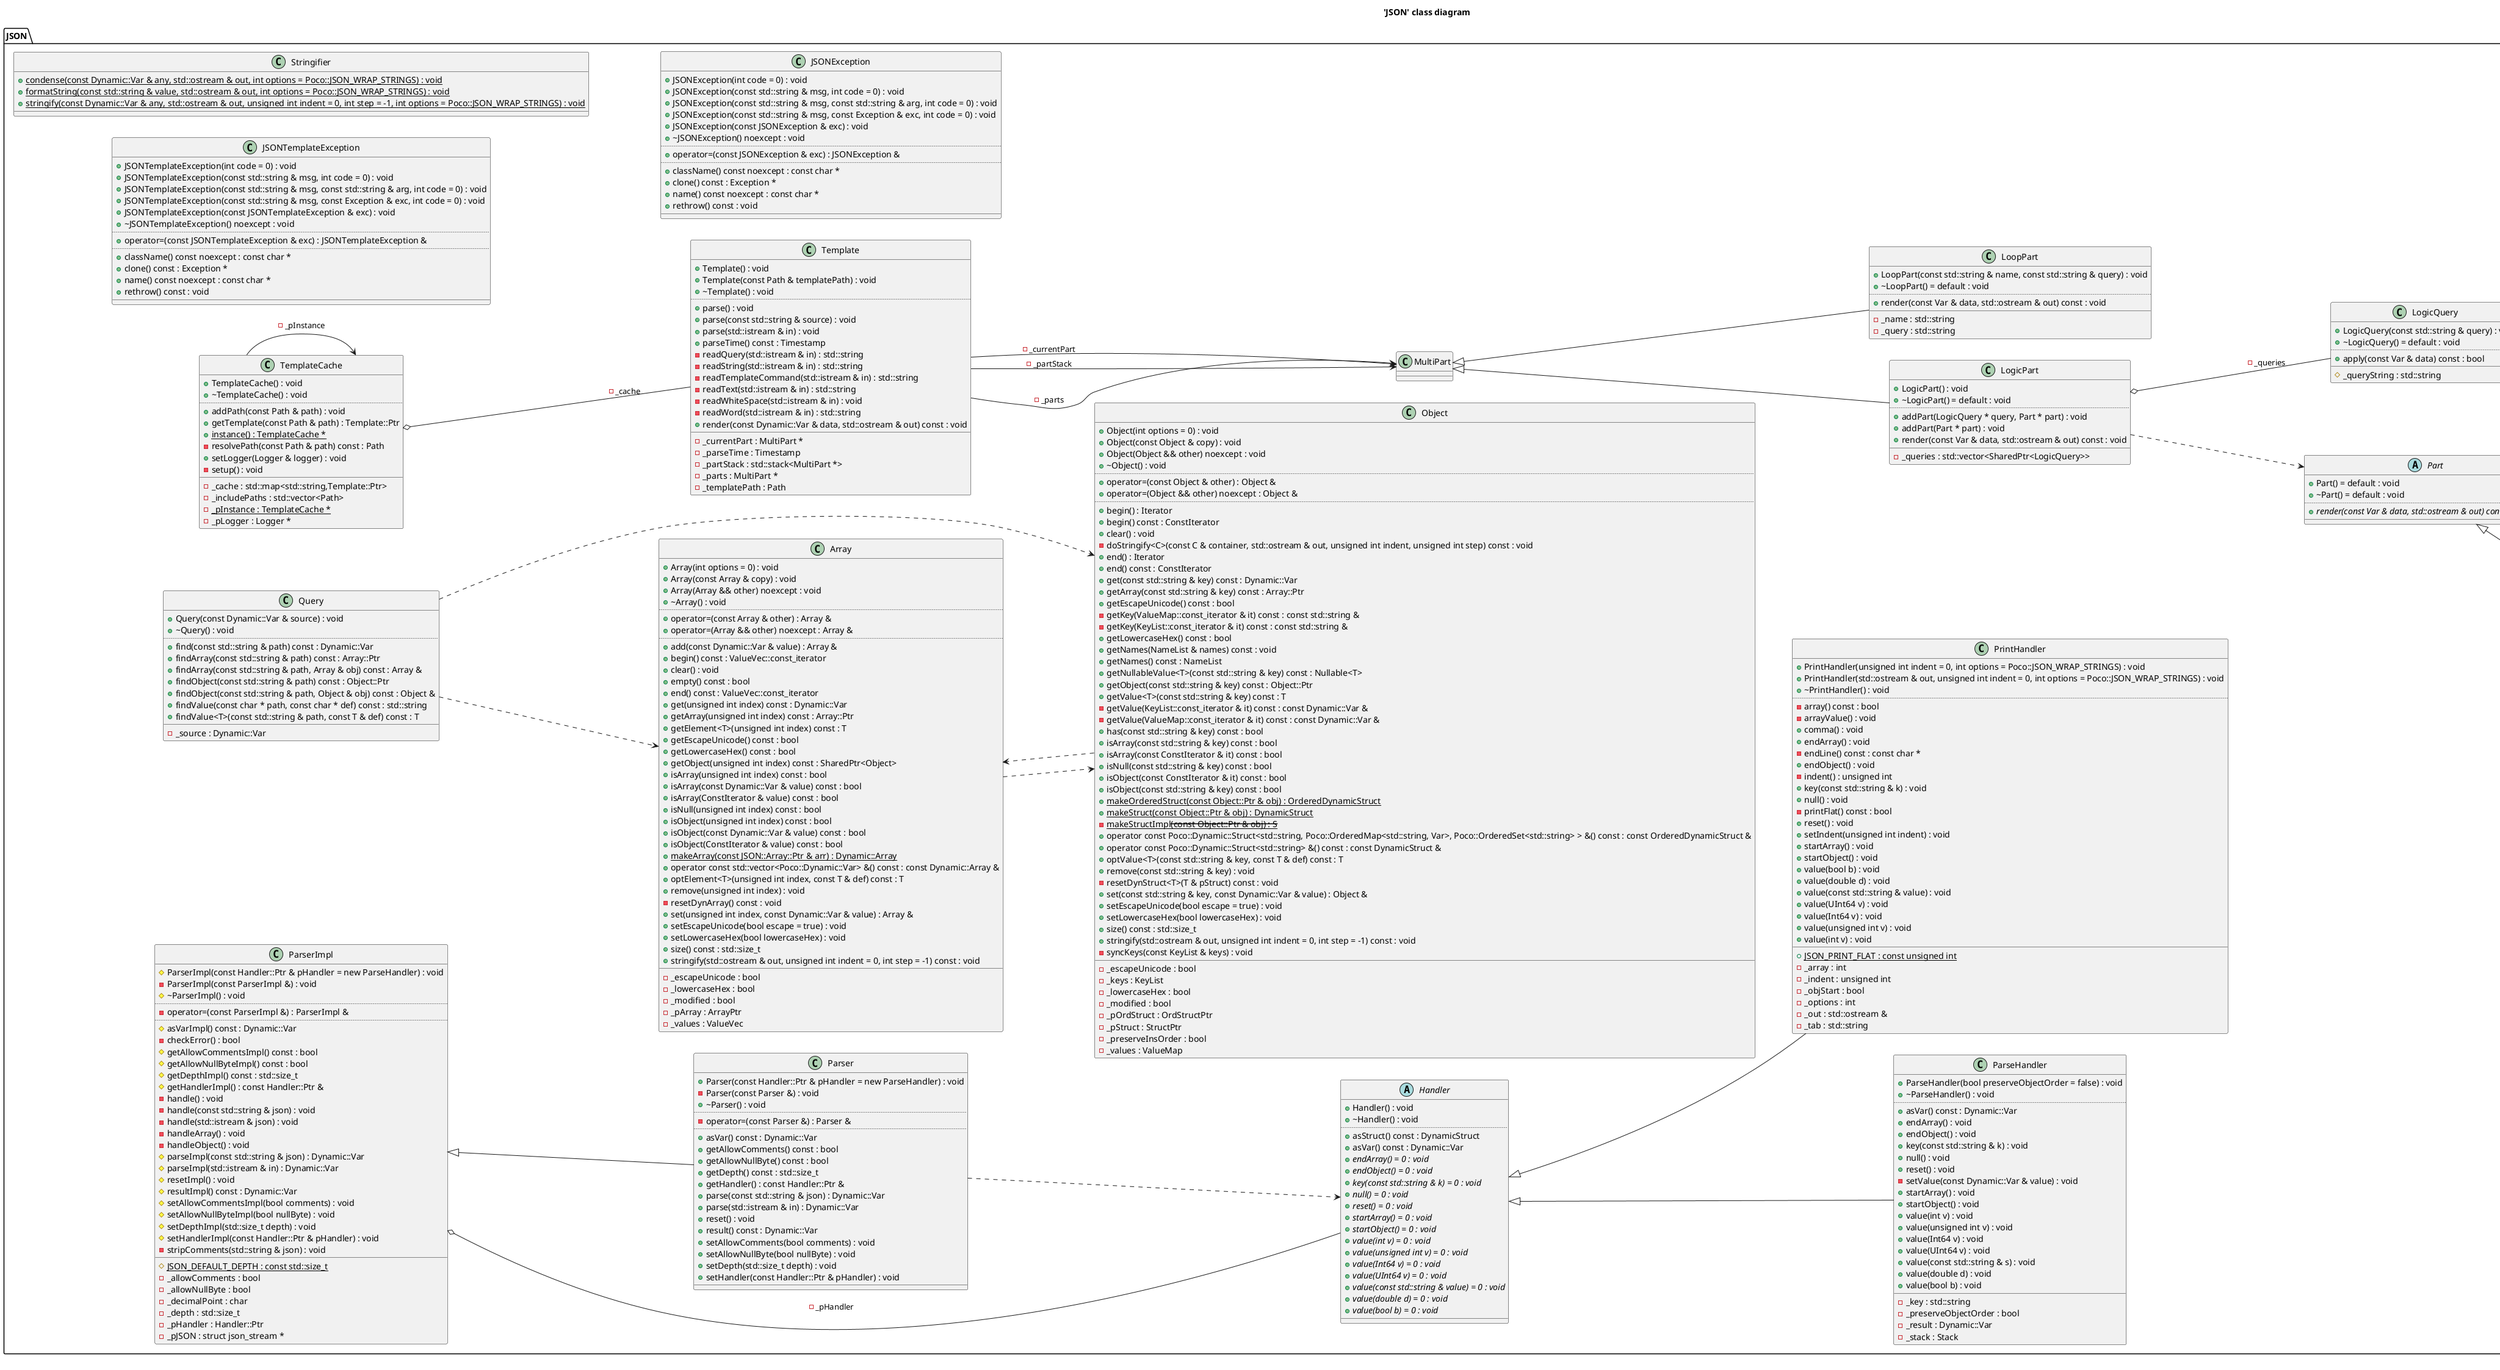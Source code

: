 @startuml
title 'JSON' class diagram
left to right direction
package [JSON] as C_0005753882838996269832 {
class "JSONTemplateException" as C_0008713906769252272357
class C_0008713906769252272357 [[https://github.com/pocoproject/poco/blob/8d1aab0d2795ae394accebe313619b9605ef43be/JSON/include/Poco/JSON/Template.h#L37{JSONTemplateException}]] {
+JSONTemplateException(int code = 0) : void [[[https://github.com/pocoproject/poco/blob/8d1aab0d2795ae394accebe313619b9605ef43be/JSON/include/Poco/JSON/Template.h#L37{JSONTemplateException}]]]
+JSONTemplateException(const std::string & msg, int code = 0) : void [[[https://github.com/pocoproject/poco/blob/8d1aab0d2795ae394accebe313619b9605ef43be/JSON/include/Poco/JSON/Template.h#L37{JSONTemplateException}]]]
+JSONTemplateException(const std::string & msg, const std::string & arg, int code = 0) : void [[[https://github.com/pocoproject/poco/blob/8d1aab0d2795ae394accebe313619b9605ef43be/JSON/include/Poco/JSON/Template.h#L37{JSONTemplateException}]]]
+JSONTemplateException(const std::string & msg, const Exception & exc, int code = 0) : void [[[https://github.com/pocoproject/poco/blob/8d1aab0d2795ae394accebe313619b9605ef43be/JSON/include/Poco/JSON/Template.h#L37{JSONTemplateException}]]]
+JSONTemplateException(const JSONTemplateException & exc) : void [[[https://github.com/pocoproject/poco/blob/8d1aab0d2795ae394accebe313619b9605ef43be/JSON/include/Poco/JSON/Template.h#L37{JSONTemplateException}]]]
+~JSONTemplateException() noexcept : void [[[https://github.com/pocoproject/poco/blob/8d1aab0d2795ae394accebe313619b9605ef43be/Foundation/include/Poco/Exception.h#L155{~JSONTemplateException}]]]
..
+operator=(const JSONTemplateException & exc) : JSONTemplateException & [[[https://github.com/pocoproject/poco/blob/8d1aab0d2795ae394accebe313619b9605ef43be/Foundation/include/Poco/Exception.h#L156{operator=}]]]
..
+className() const noexcept : const char * [[[https://github.com/pocoproject/poco/blob/8d1aab0d2795ae394accebe313619b9605ef43be/Foundation/include/Poco/Exception.h#L158{className}]]]
+clone() const : Exception * [[[https://github.com/pocoproject/poco/blob/8d1aab0d2795ae394accebe313619b9605ef43be/Foundation/include/Poco/Exception.h#L159{clone}]]]
+name() const noexcept : const char * [[[https://github.com/pocoproject/poco/blob/8d1aab0d2795ae394accebe313619b9605ef43be/Foundation/include/Poco/Exception.h#L157{name}]]]
+rethrow() const : void [[[https://github.com/pocoproject/poco/blob/8d1aab0d2795ae394accebe313619b9605ef43be/Foundation/include/Poco/Exception.h#L160{rethrow}]]]
__
}
class "Template" as C_0009798509640525557374
class C_0009798509640525557374 [[https://github.com/pocoproject/poco/blob/8d1aab0d2795ae394accebe313619b9605ef43be/JSON/include/Poco/JSON/Template.h#L40{Template}]] {
+Template() : void [[[https://github.com/pocoproject/poco/blob/8d1aab0d2795ae394accebe313619b9605ef43be/JSON/include/Poco/JSON/Template.h#L92{Template}]]]
+Template(const Path & templatePath) : void [[[https://github.com/pocoproject/poco/blob/8d1aab0d2795ae394accebe313619b9605ef43be/JSON/include/Poco/JSON/Template.h#L95{Template}]]]
+~Template() : void [[[https://github.com/pocoproject/poco/blob/8d1aab0d2795ae394accebe313619b9605ef43be/JSON/include/Poco/JSON/Template.h#L98{~Template}]]]
..
+parse() : void [[[https://github.com/pocoproject/poco/blob/8d1aab0d2795ae394accebe313619b9605ef43be/JSON/include/Poco/JSON/Template.h#L101{parse}]]]
+parse(const std::string & source) : void [[[https://github.com/pocoproject/poco/blob/8d1aab0d2795ae394accebe313619b9605ef43be/JSON/include/Poco/JSON/Template.h#L104{parse}]]]
+parse(std::istream & in) : void [[[https://github.com/pocoproject/poco/blob/8d1aab0d2795ae394accebe313619b9605ef43be/JSON/include/Poco/JSON/Template.h#L107{parse}]]]
+parseTime() const : Timestamp [[[https://github.com/pocoproject/poco/blob/8d1aab0d2795ae394accebe313619b9605ef43be/JSON/include/Poco/JSON/Template.h#L110{parseTime}]]]
-readQuery(std::istream & in) : std::string [[[https://github.com/pocoproject/poco/blob/8d1aab0d2795ae394accebe313619b9605ef43be/JSON/include/Poco/JSON/Template.h#L119{readQuery}]]]
-readString(std::istream & in) : std::string [[[https://github.com/pocoproject/poco/blob/8d1aab0d2795ae394accebe313619b9605ef43be/JSON/include/Poco/JSON/Template.h#L121{readString}]]]
-readTemplateCommand(std::istream & in) : std::string [[[https://github.com/pocoproject/poco/blob/8d1aab0d2795ae394accebe313619b9605ef43be/JSON/include/Poco/JSON/Template.h#L120{readTemplateCommand}]]]
-readText(std::istream & in) : std::string [[[https://github.com/pocoproject/poco/blob/8d1aab0d2795ae394accebe313619b9605ef43be/JSON/include/Poco/JSON/Template.h#L117{readText}]]]
-readWhiteSpace(std::istream & in) : void [[[https://github.com/pocoproject/poco/blob/8d1aab0d2795ae394accebe313619b9605ef43be/JSON/include/Poco/JSON/Template.h#L122{readWhiteSpace}]]]
-readWord(std::istream & in) : std::string [[[https://github.com/pocoproject/poco/blob/8d1aab0d2795ae394accebe313619b9605ef43be/JSON/include/Poco/JSON/Template.h#L118{readWord}]]]
+render(const Dynamic::Var & data, std::ostream & out) const : void [[[https://github.com/pocoproject/poco/blob/8d1aab0d2795ae394accebe313619b9605ef43be/JSON/include/Poco/JSON/Template.h#L113{render}]]]
__
-_currentPart : MultiPart * [[[https://github.com/pocoproject/poco/blob/8d1aab0d2795ae394accebe313619b9605ef43be/JSON/include/Poco/JSON/Template.h#L126{_currentPart}]]]
-_parseTime : Timestamp [[[https://github.com/pocoproject/poco/blob/8d1aab0d2795ae394accebe313619b9605ef43be/JSON/include/Poco/JSON/Template.h#L128{_parseTime}]]]
-_partStack : std::stack<MultiPart *> [[[https://github.com/pocoproject/poco/blob/8d1aab0d2795ae394accebe313619b9605ef43be/JSON/include/Poco/JSON/Template.h#L125{_partStack}]]]
-_parts : MultiPart * [[[https://github.com/pocoproject/poco/blob/8d1aab0d2795ae394accebe313619b9605ef43be/JSON/include/Poco/JSON/Template.h#L124{_parts}]]]
-_templatePath : Path [[[https://github.com/pocoproject/poco/blob/8d1aab0d2795ae394accebe313619b9605ef43be/JSON/include/Poco/JSON/Template.h#L127{_templatePath}]]]
}
class "TemplateCache" as C_0014595940615977043998
class C_0014595940615977043998 [[https://github.com/pocoproject/poco/blob/8d1aab0d2795ae394accebe313619b9605ef43be/JSON/include/Poco/JSON/TemplateCache.h#L33{TemplateCache}]] {
+TemplateCache() : void [[[https://github.com/pocoproject/poco/blob/8d1aab0d2795ae394accebe313619b9605ef43be/JSON/include/Poco/JSON/TemplateCache.h#L41{TemplateCache}]]]
+~TemplateCache() : void [[[https://github.com/pocoproject/poco/blob/8d1aab0d2795ae394accebe313619b9605ef43be/JSON/include/Poco/JSON/TemplateCache.h#L47{~TemplateCache}]]]
..
+addPath(const Path & path) : void [[[https://github.com/pocoproject/poco/blob/8d1aab0d2795ae394accebe313619b9605ef43be/JSON/include/Poco/JSON/TemplateCache.h#L50{addPath}]]]
+getTemplate(const Path & path) : Template::Ptr [[[https://github.com/pocoproject/poco/blob/8d1aab0d2795ae394accebe313619b9605ef43be/JSON/include/Poco/JSON/TemplateCache.h#L54{getTemplate}]]]
{static} +instance() : TemplateCache * [[[https://github.com/pocoproject/poco/blob/8d1aab0d2795ae394accebe313619b9605ef43be/JSON/include/Poco/JSON/TemplateCache.h#L63{instance}]]]
-resolvePath(const Path & path) const : Path [[[https://github.com/pocoproject/poco/blob/8d1aab0d2795ae394accebe313619b9605ef43be/JSON/include/Poco/JSON/TemplateCache.h#L71{resolvePath}]]]
+setLogger(Logger & logger) : void [[[https://github.com/pocoproject/poco/blob/8d1aab0d2795ae394accebe313619b9605ef43be/JSON/include/Poco/JSON/TemplateCache.h#L66{setLogger}]]]
-setup() : void [[[https://github.com/pocoproject/poco/blob/8d1aab0d2795ae394accebe313619b9605ef43be/JSON/include/Poco/JSON/TemplateCache.h#L70{setup}]]]
__
-_cache : std::map<std::string,Template::Ptr> [[[https://github.com/pocoproject/poco/blob/8d1aab0d2795ae394accebe313619b9605ef43be/JSON/include/Poco/JSON/TemplateCache.h#L75{_cache}]]]
-_includePaths : std::vector<Path> [[[https://github.com/pocoproject/poco/blob/8d1aab0d2795ae394accebe313619b9605ef43be/JSON/include/Poco/JSON/TemplateCache.h#L74{_includePaths}]]]
{static} -_pInstance : TemplateCache * [[[https://github.com/pocoproject/poco/blob/8d1aab0d2795ae394accebe313619b9605ef43be/JSON/include/Poco/JSON/TemplateCache.h#L73{_pInstance}]]]
-_pLogger : Logger * [[[https://github.com/pocoproject/poco/blob/8d1aab0d2795ae394accebe313619b9605ef43be/JSON/include/Poco/JSON/TemplateCache.h#L76{_pLogger}]]]
}
class "MultiPart" as C_0003280629382048110868
class C_0003280629382048110868 [[https://github.com/pocoproject/poco/blob/8d1aab0d2795ae394accebe313619b9605ef43be/JSON/include/Poco/JSON/Template.h#L34{MultiPart}]] {
__
}
abstract "Handler" as C_0017366252517865787775
abstract C_0017366252517865787775 [[https://github.com/pocoproject/poco/blob/8d1aab0d2795ae394accebe313619b9605ef43be/JSON/include/Poco/JSON/Handler.h#L31{Handler}]] {
+Handler() : void [[[https://github.com/pocoproject/poco/blob/8d1aab0d2795ae394accebe313619b9605ef43be/JSON/include/Poco/JSON/Handler.h#L41{Handler}]]]
+~Handler() : void [[[https://github.com/pocoproject/poco/blob/8d1aab0d2795ae394accebe313619b9605ef43be/JSON/include/Poco/JSON/Handler.h#L44{~Handler}]]]
..
+asStruct() const : DynamicStruct [[[https://github.com/pocoproject/poco/blob/8d1aab0d2795ae394accebe313619b9605ef43be/JSON/include/Poco/JSON/Handler.h#L97{asStruct}]]]
+asVar() const : Dynamic::Var [[[https://github.com/pocoproject/poco/blob/8d1aab0d2795ae394accebe313619b9605ef43be/JSON/include/Poco/JSON/Handler.h#L93{asVar}]]]
{abstract} +endArray() = 0 : void [[[https://github.com/pocoproject/poco/blob/8d1aab0d2795ae394accebe313619b9605ef43be/JSON/include/Poco/JSON/Handler.h#L59{endArray}]]]
{abstract} +endObject() = 0 : void [[[https://github.com/pocoproject/poco/blob/8d1aab0d2795ae394accebe313619b9605ef43be/JSON/include/Poco/JSON/Handler.h#L53{endObject}]]]
{abstract} +key(const std::string & k) = 0 : void [[[https://github.com/pocoproject/poco/blob/8d1aab0d2795ae394accebe313619b9605ef43be/JSON/include/Poco/JSON/Handler.h#L62{key}]]]
{abstract} +null() = 0 : void [[[https://github.com/pocoproject/poco/blob/8d1aab0d2795ae394accebe313619b9605ef43be/JSON/include/Poco/JSON/Handler.h#L65{null}]]]
{abstract} +reset() = 0 : void [[[https://github.com/pocoproject/poco/blob/8d1aab0d2795ae394accebe313619b9605ef43be/JSON/include/Poco/JSON/Handler.h#L47{reset}]]]
{abstract} +startArray() = 0 : void [[[https://github.com/pocoproject/poco/blob/8d1aab0d2795ae394accebe313619b9605ef43be/JSON/include/Poco/JSON/Handler.h#L56{startArray}]]]
{abstract} +startObject() = 0 : void [[[https://github.com/pocoproject/poco/blob/8d1aab0d2795ae394accebe313619b9605ef43be/JSON/include/Poco/JSON/Handler.h#L50{startObject}]]]
{abstract} +value(int v) = 0 : void [[[https://github.com/pocoproject/poco/blob/8d1aab0d2795ae394accebe313619b9605ef43be/JSON/include/Poco/JSON/Handler.h#L68{value}]]]
{abstract} +value(unsigned int v) = 0 : void [[[https://github.com/pocoproject/poco/blob/8d1aab0d2795ae394accebe313619b9605ef43be/JSON/include/Poco/JSON/Handler.h#L71{value}]]]
{abstract} +value(Int64 v) = 0 : void [[[https://github.com/pocoproject/poco/blob/8d1aab0d2795ae394accebe313619b9605ef43be/JSON/include/Poco/JSON/Handler.h#L76{value}]]]
{abstract} +value(UInt64 v) = 0 : void [[[https://github.com/pocoproject/poco/blob/8d1aab0d2795ae394accebe313619b9605ef43be/JSON/include/Poco/JSON/Handler.h#L79{value}]]]
{abstract} +value(const std::string & value) = 0 : void [[[https://github.com/pocoproject/poco/blob/8d1aab0d2795ae394accebe313619b9605ef43be/JSON/include/Poco/JSON/Handler.h#L84{value}]]]
{abstract} +value(double d) = 0 : void [[[https://github.com/pocoproject/poco/blob/8d1aab0d2795ae394accebe313619b9605ef43be/JSON/include/Poco/JSON/Handler.h#L87{value}]]]
{abstract} +value(bool b) = 0 : void [[[https://github.com/pocoproject/poco/blob/8d1aab0d2795ae394accebe313619b9605ef43be/JSON/include/Poco/JSON/Handler.h#L90{value}]]]
__
}
class "ParseHandler" as C_0008504468101746865405
class C_0008504468101746865405 [[https://github.com/pocoproject/poco/blob/8d1aab0d2795ae394accebe313619b9605ef43be/JSON/include/Poco/JSON/ParseHandler.h#L29{ParseHandler}]] {
+ParseHandler(bool preserveObjectOrder = false) : void [[[https://github.com/pocoproject/poco/blob/8d1aab0d2795ae394accebe313619b9605ef43be/JSON/include/Poco/JSON/ParseHandler.h#L36{ParseHandler}]]]
+~ParseHandler() : void [[[https://github.com/pocoproject/poco/blob/8d1aab0d2795ae394accebe313619b9605ef43be/JSON/include/Poco/JSON/ParseHandler.h#L43{~ParseHandler}]]]
..
+asVar() const : Dynamic::Var [[[https://github.com/pocoproject/poco/blob/8d1aab0d2795ae394accebe313619b9605ef43be/JSON/include/Poco/JSON/ParseHandler.h#L64{asVar}]]]
+endArray() : void [[[https://github.com/pocoproject/poco/blob/8d1aab0d2795ae394accebe313619b9605ef43be/JSON/include/Poco/JSON/ParseHandler.h#L58{endArray}]]]
+endObject() : void [[[https://github.com/pocoproject/poco/blob/8d1aab0d2795ae394accebe313619b9605ef43be/JSON/include/Poco/JSON/ParseHandler.h#L52{endObject}]]]
+key(const std::string & k) : void [[[https://github.com/pocoproject/poco/blob/8d1aab0d2795ae394accebe313619b9605ef43be/JSON/include/Poco/JSON/ParseHandler.h#L61{key}]]]
+null() : void [[[https://github.com/pocoproject/poco/blob/8d1aab0d2795ae394accebe313619b9605ef43be/JSON/include/Poco/JSON/ParseHandler.h#L92{null}]]]
+reset() : void [[[https://github.com/pocoproject/poco/blob/8d1aab0d2795ae394accebe313619b9605ef43be/JSON/include/Poco/JSON/ParseHandler.h#L46{reset}]]]
-setValue(const Dynamic::Var & value) : void [[[https://github.com/pocoproject/poco/blob/8d1aab0d2795ae394accebe313619b9605ef43be/JSON/include/Poco/JSON/ParseHandler.h#L96{setValue}]]]
+startArray() : void [[[https://github.com/pocoproject/poco/blob/8d1aab0d2795ae394accebe313619b9605ef43be/JSON/include/Poco/JSON/ParseHandler.h#L55{startArray}]]]
+startObject() : void [[[https://github.com/pocoproject/poco/blob/8d1aab0d2795ae394accebe313619b9605ef43be/JSON/include/Poco/JSON/ParseHandler.h#L49{startObject}]]]
+value(int v) : void [[[https://github.com/pocoproject/poco/blob/8d1aab0d2795ae394accebe313619b9605ef43be/JSON/include/Poco/JSON/ParseHandler.h#L67{value}]]]
+value(unsigned int v) : void [[[https://github.com/pocoproject/poco/blob/8d1aab0d2795ae394accebe313619b9605ef43be/JSON/include/Poco/JSON/ParseHandler.h#L70{value}]]]
+value(Int64 v) : void [[[https://github.com/pocoproject/poco/blob/8d1aab0d2795ae394accebe313619b9605ef43be/JSON/include/Poco/JSON/ParseHandler.h#L75{value}]]]
+value(UInt64 v) : void [[[https://github.com/pocoproject/poco/blob/8d1aab0d2795ae394accebe313619b9605ef43be/JSON/include/Poco/JSON/ParseHandler.h#L78{value}]]]
+value(const std::string & s) : void [[[https://github.com/pocoproject/poco/blob/8d1aab0d2795ae394accebe313619b9605ef43be/JSON/include/Poco/JSON/ParseHandler.h#L83{value}]]]
+value(double d) : void [[[https://github.com/pocoproject/poco/blob/8d1aab0d2795ae394accebe313619b9605ef43be/JSON/include/Poco/JSON/ParseHandler.h#L86{value}]]]
+value(bool b) : void [[[https://github.com/pocoproject/poco/blob/8d1aab0d2795ae394accebe313619b9605ef43be/JSON/include/Poco/JSON/ParseHandler.h#L89{value}]]]
__
-_key : std::string [[[https://github.com/pocoproject/poco/blob/8d1aab0d2795ae394accebe313619b9605ef43be/JSON/include/Poco/JSON/ParseHandler.h#L100{_key}]]]
-_preserveObjectOrder : bool [[[https://github.com/pocoproject/poco/blob/8d1aab0d2795ae394accebe313619b9605ef43be/JSON/include/Poco/JSON/ParseHandler.h#L102{_preserveObjectOrder}]]]
-_result : Dynamic::Var [[[https://github.com/pocoproject/poco/blob/8d1aab0d2795ae394accebe313619b9605ef43be/JSON/include/Poco/JSON/ParseHandler.h#L101{_result}]]]
-_stack : Stack [[[https://github.com/pocoproject/poco/blob/8d1aab0d2795ae394accebe313619b9605ef43be/JSON/include/Poco/JSON/ParseHandler.h#L99{_stack}]]]
}
class "Array" as C_0000580006711800051634
class C_0000580006711800051634 [[https://github.com/pocoproject/poco/blob/8d1aab0d2795ae394accebe313619b9605ef43be/JSON/include/Poco/JSON/Array.h#L50{Array}]] {
+Array(int options = 0) : void [[[https://github.com/pocoproject/poco/blob/8d1aab0d2795ae394accebe313619b9605ef43be/JSON/include/Poco/JSON/Array.h#L81{Array}]]]
+Array(const Array & copy) : void [[[https://github.com/pocoproject/poco/blob/8d1aab0d2795ae394accebe313619b9605ef43be/JSON/include/Poco/JSON/Array.h#L88{Array}]]]
+Array(Array && other) noexcept : void [[[https://github.com/pocoproject/poco/blob/8d1aab0d2795ae394accebe313619b9605ef43be/JSON/include/Poco/JSON/Array.h#L91{Array}]]]
+~Array() : void [[[https://github.com/pocoproject/poco/blob/8d1aab0d2795ae394accebe313619b9605ef43be/JSON/include/Poco/JSON/Array.h#L100{~Array}]]]
..
+operator=(const Array & other) : Array & [[[https://github.com/pocoproject/poco/blob/8d1aab0d2795ae394accebe313619b9605ef43be/JSON/include/Poco/JSON/Array.h#L94{operator=}]]]
+operator=(Array && other) noexcept : Array & [[[https://github.com/pocoproject/poco/blob/8d1aab0d2795ae394accebe313619b9605ef43be/JSON/include/Poco/JSON/Array.h#L97{operator=}]]]
..
+add(const Dynamic::Var & value) : Array & [[[https://github.com/pocoproject/poco/blob/8d1aab0d2795ae394accebe313619b9605ef43be/JSON/include/Poco/JSON/Array.h#L195{add}]]]
+begin() const : ValueVec::const_iterator [[[https://github.com/pocoproject/poco/blob/8d1aab0d2795ae394accebe313619b9605ef43be/JSON/include/Poco/JSON/Array.h#L115{begin}]]]
+clear() : void [[[https://github.com/pocoproject/poco/blob/8d1aab0d2795ae394accebe313619b9605ef43be/JSON/include/Poco/JSON/Array.h#L214{clear}]]]
+empty() const : bool [[[https://github.com/pocoproject/poco/blob/8d1aab0d2795ae394accebe313619b9605ef43be/JSON/include/Poco/JSON/Array.h#L148{empty}]]]
+end() const : ValueVec::const_iterator [[[https://github.com/pocoproject/poco/blob/8d1aab0d2795ae394accebe313619b9605ef43be/JSON/include/Poco/JSON/Array.h#L118{end}]]]
+get(unsigned int index) const : Dynamic::Var [[[https://github.com/pocoproject/poco/blob/8d1aab0d2795ae394accebe313619b9605ef43be/JSON/include/Poco/JSON/Array.h#L121{get}]]]
+getArray(unsigned int index) const : Array::Ptr [[[https://github.com/pocoproject/poco/blob/8d1aab0d2795ae394accebe313619b9605ef43be/JSON/include/Poco/JSON/Array.h#L125{getArray}]]]
+getElement<T>(unsigned int index) const : T
+getEscapeUnicode() const : bool [[[https://github.com/pocoproject/poco/blob/8d1aab0d2795ae394accebe313619b9605ef43be/JSON/include/Poco/JSON/Array.h#L106{getEscapeUnicode}]]]
+getLowercaseHex() const : bool [[[https://github.com/pocoproject/poco/blob/8d1aab0d2795ae394accebe313619b9605ef43be/JSON/include/Poco/JSON/Array.h#L112{getLowercaseHex}]]]
+getObject(unsigned int index) const : SharedPtr<Object> [[[https://github.com/pocoproject/poco/blob/8d1aab0d2795ae394accebe313619b9605ef43be/JSON/include/Poco/JSON/Array.h#L141{getObject}]]]
+isArray(unsigned int index) const : bool [[[https://github.com/pocoproject/poco/blob/8d1aab0d2795ae394accebe313619b9605ef43be/JSON/include/Poco/JSON/Array.h#L151{isArray}]]]
+isArray(const Dynamic::Var & value) const : bool [[[https://github.com/pocoproject/poco/blob/8d1aab0d2795ae394accebe313619b9605ef43be/JSON/include/Poco/JSON/Array.h#L154{isArray}]]]
+isArray(ConstIterator & value) const : bool [[[https://github.com/pocoproject/poco/blob/8d1aab0d2795ae394accebe313619b9605ef43be/JSON/include/Poco/JSON/Array.h#L157{isArray}]]]
+isNull(unsigned int index) const : bool [[[https://github.com/pocoproject/poco/blob/8d1aab0d2795ae394accebe313619b9605ef43be/JSON/include/Poco/JSON/Array.h#L160{isNull}]]]
+isObject(unsigned int index) const : bool [[[https://github.com/pocoproject/poco/blob/8d1aab0d2795ae394accebe313619b9605ef43be/JSON/include/Poco/JSON/Array.h#L164{isObject}]]]
+isObject(const Dynamic::Var & value) const : bool [[[https://github.com/pocoproject/poco/blob/8d1aab0d2795ae394accebe313619b9605ef43be/JSON/include/Poco/JSON/Array.h#L167{isObject}]]]
+isObject(ConstIterator & value) const : bool [[[https://github.com/pocoproject/poco/blob/8d1aab0d2795ae394accebe313619b9605ef43be/JSON/include/Poco/JSON/Array.h#L170{isObject}]]]
{static} +makeArray(const JSON::Array::Ptr & arr) : Dynamic::Array [[[https://github.com/pocoproject/poco/blob/8d1aab0d2795ae394accebe313619b9605ef43be/JSON/include/Poco/JSON/Array.h#L211{makeArray}]]]
+operator const std::vector<Poco::Dynamic::Var> &() const : const Dynamic::Array & [[[https://github.com/pocoproject/poco/blob/8d1aab0d2795ae394accebe313619b9605ef43be/JSON/include/Poco/JSON/Array.h#L208{operator const std::vector<Poco::Dynamic::Var> &}]]]
+optElement<T>(unsigned int index, const T & def) const : T
+remove(unsigned int index) : void [[[https://github.com/pocoproject/poco/blob/8d1aab0d2795ae394accebe313619b9605ef43be/JSON/include/Poco/JSON/Array.h#L205{remove}]]]
-resetDynArray() const : void [[[https://github.com/pocoproject/poco/blob/8d1aab0d2795ae394accebe313619b9605ef43be/JSON/include/Poco/JSON/Array.h#L218{resetDynArray}]]]
+set(unsigned int index, const Dynamic::Var & value) : Array & [[[https://github.com/pocoproject/poco/blob/8d1aab0d2795ae394accebe313619b9605ef43be/JSON/include/Poco/JSON/Array.h#L198{set}]]]
+setEscapeUnicode(bool escape = true) : void [[[https://github.com/pocoproject/poco/blob/8d1aab0d2795ae394accebe313619b9605ef43be/JSON/include/Poco/JSON/Array.h#L103{setEscapeUnicode}]]]
+setLowercaseHex(bool lowercaseHex) : void [[[https://github.com/pocoproject/poco/blob/8d1aab0d2795ae394accebe313619b9605ef43be/JSON/include/Poco/JSON/Array.h#L109{setLowercaseHex}]]]
+size() const : std::size_t [[[https://github.com/pocoproject/poco/blob/8d1aab0d2795ae394accebe313619b9605ef43be/JSON/include/Poco/JSON/Array.h#L145{size}]]]
+stringify(std::ostream & out, unsigned int indent = 0, int step = -1) const : void [[[https://github.com/pocoproject/poco/blob/8d1aab0d2795ae394accebe313619b9605ef43be/JSON/include/Poco/JSON/Array.h#L201{stringify}]]]
__
-_escapeUnicode : bool [[[https://github.com/pocoproject/poco/blob/8d1aab0d2795ae394accebe313619b9605ef43be/JSON/include/Poco/JSON/Array.h#L229{_escapeUnicode}]]]
-_lowercaseHex : bool [[[https://github.com/pocoproject/poco/blob/8d1aab0d2795ae394accebe313619b9605ef43be/JSON/include/Poco/JSON/Array.h#L230{_lowercaseHex}]]]
-_modified : bool [[[https://github.com/pocoproject/poco/blob/8d1aab0d2795ae394accebe313619b9605ef43be/JSON/include/Poco/JSON/Array.h#L224{_modified}]]]
-_pArray : ArrayPtr [[[https://github.com/pocoproject/poco/blob/8d1aab0d2795ae394accebe313619b9605ef43be/JSON/include/Poco/JSON/Array.h#L223{_pArray}]]]
-_values : ValueVec [[[https://github.com/pocoproject/poco/blob/8d1aab0d2795ae394accebe313619b9605ef43be/JSON/include/Poco/JSON/Array.h#L222{_values}]]]
}
class "Stringifier" as C_0011491682781470975802
class C_0011491682781470975802 [[https://github.com/pocoproject/poco/blob/8d1aab0d2795ae394accebe313619b9605ef43be/JSON/include/Poco/JSON/Stringifier.h#L31{Stringifier}]] {
{static} +condense(const Dynamic::Var & any, std::ostream & out, int options = Poco::JSON_WRAP_STRINGS) : void [[[https://github.com/pocoproject/poco/blob/8d1aab0d2795ae394accebe313619b9605ef43be/JSON/include/Poco/JSON/Stringifier.h#L35{condense}]]]
{static} +formatString(const std::string & value, std::ostream & out, int options = Poco::JSON_WRAP_STRINGS) : void [[[https://github.com/pocoproject/poco/blob/8d1aab0d2795ae394accebe313619b9605ef43be/JSON/include/Poco/JSON/Stringifier.h#L56{formatString}]]]
{static} +stringify(const Dynamic::Var & any, std::ostream & out, unsigned int indent = 0, int step = -1, int options = Poco::JSON_WRAP_STRINGS) : void [[[https://github.com/pocoproject/poco/blob/8d1aab0d2795ae394accebe313619b9605ef43be/JSON/include/Poco/JSON/Stringifier.h#L44{stringify}]]]
__
}
class "Object" as C_0003396747076398296186
class C_0003396747076398296186 [[https://github.com/pocoproject/poco/blob/8d1aab0d2795ae394accebe313619b9605ef43be/JSON/include/Poco/JSON/Object.h#L54{Object}]] {
+Object(int options = 0) : void [[[https://github.com/pocoproject/poco/blob/8d1aab0d2795ae394accebe313619b9605ef43be/JSON/include/Poco/JSON/Object.h#L84{Object}]]]
+Object(const Object & copy) : void [[[https://github.com/pocoproject/poco/blob/8d1aab0d2795ae394accebe313619b9605ef43be/JSON/include/Poco/JSON/Object.h#L95{Object}]]]
+Object(Object && other) noexcept : void [[[https://github.com/pocoproject/poco/blob/8d1aab0d2795ae394accebe313619b9605ef43be/JSON/include/Poco/JSON/Object.h#L101{Object}]]]
+~Object() : void [[[https://github.com/pocoproject/poco/blob/8d1aab0d2795ae394accebe313619b9605ef43be/JSON/include/Poco/JSON/Object.h#L104{~Object}]]]
..
+operator=(const Object & other) : Object & [[[https://github.com/pocoproject/poco/blob/8d1aab0d2795ae394accebe313619b9605ef43be/JSON/include/Poco/JSON/Object.h#L107{operator=}]]]
+operator=(Object && other) noexcept : Object & [[[https://github.com/pocoproject/poco/blob/8d1aab0d2795ae394accebe313619b9605ef43be/JSON/include/Poco/JSON/Object.h#L110{operator=}]]]
..
+begin() : Iterator [[[https://github.com/pocoproject/poco/blob/8d1aab0d2795ae394accebe313619b9605ef43be/JSON/include/Poco/JSON/Object.h#L125{begin}]]]
+begin() const : ConstIterator [[[https://github.com/pocoproject/poco/blob/8d1aab0d2795ae394accebe313619b9605ef43be/JSON/include/Poco/JSON/Object.h#L128{begin}]]]
+clear() : void [[[https://github.com/pocoproject/poco/blob/8d1aab0d2795ae394accebe313619b9605ef43be/JSON/include/Poco/JSON/Object.h#L252{clear}]]]
-doStringify<C>(const C & container, std::ostream & out, unsigned int indent, unsigned int step) const : void
+end() : Iterator [[[https://github.com/pocoproject/poco/blob/8d1aab0d2795ae394accebe313619b9605ef43be/JSON/include/Poco/JSON/Object.h#L131{end}]]]
+end() const : ConstIterator [[[https://github.com/pocoproject/poco/blob/8d1aab0d2795ae394accebe313619b9605ef43be/JSON/include/Poco/JSON/Object.h#L134{end}]]]
+get(const std::string & key) const : Dynamic::Var [[[https://github.com/pocoproject/poco/blob/8d1aab0d2795ae394accebe313619b9605ef43be/JSON/include/Poco/JSON/Object.h#L137{get}]]]
+getArray(const std::string & key) const : Array::Ptr [[[https://github.com/pocoproject/poco/blob/8d1aab0d2795ae394accebe313619b9605ef43be/JSON/include/Poco/JSON/Object.h#L141{getArray}]]]
+getEscapeUnicode() const : bool [[[https://github.com/pocoproject/poco/blob/8d1aab0d2795ae394accebe313619b9605ef43be/JSON/include/Poco/JSON/Object.h#L116{getEscapeUnicode}]]]
-getKey(ValueMap::const_iterator & it) const : const std::string & [[[https://github.com/pocoproject/poco/blob/8d1aab0d2795ae394accebe313619b9605ef43be/JSON/include/Poco/JSON/Object.h#L358{getKey}]]]
-getKey(KeyList::const_iterator & it) const : const std::string & [[[https://github.com/pocoproject/poco/blob/8d1aab0d2795ae394accebe313619b9605ef43be/JSON/include/Poco/JSON/Object.h#L360{getKey}]]]
+getLowercaseHex() const : bool [[[https://github.com/pocoproject/poco/blob/8d1aab0d2795ae394accebe313619b9605ef43be/JSON/include/Poco/JSON/Object.h#L122{getLowercaseHex}]]]
+getNames(NameList & names) const : void [[[https://github.com/pocoproject/poco/blob/8d1aab0d2795ae394accebe313619b9605ef43be/JSON/include/Poco/JSON/Object.h#L179{getNames}]]]
+getNames() const : NameList [[[https://github.com/pocoproject/poco/blob/8d1aab0d2795ae394accebe313619b9605ef43be/JSON/include/Poco/JSON/Object.h#L182{getNames}]]]
+getNullableValue<T>(const std::string & key) const : Nullable<T>
+getObject(const std::string & key) const : Object::Ptr [[[https://github.com/pocoproject/poco/blob/8d1aab0d2795ae394accebe313619b9605ef43be/JSON/include/Poco/JSON/Object.h#L146{getObject}]]]
+getValue<T>(const std::string & key) const : T
-getValue(KeyList::const_iterator & it) const : const Dynamic::Var & [[[https://github.com/pocoproject/poco/blob/8d1aab0d2795ae394accebe313619b9605ef43be/JSON/include/Poco/JSON/Object.h#L361{getValue}]]]
-getValue(ValueMap::const_iterator & it) const : const Dynamic::Var & [[[https://github.com/pocoproject/poco/blob/8d1aab0d2795ae394accebe313619b9605ef43be/JSON/include/Poco/JSON/Object.h#L359{getValue}]]]
+has(const std::string & key) const : bool [[[https://github.com/pocoproject/poco/blob/8d1aab0d2795ae394accebe313619b9605ef43be/JSON/include/Poco/JSON/Object.h#L185{has}]]]
+isArray(const std::string & key) const : bool [[[https://github.com/pocoproject/poco/blob/8d1aab0d2795ae394accebe313619b9605ef43be/JSON/include/Poco/JSON/Object.h#L188{isArray}]]]
+isArray(const ConstIterator & it) const : bool [[[https://github.com/pocoproject/poco/blob/8d1aab0d2795ae394accebe313619b9605ef43be/JSON/include/Poco/JSON/Object.h#L191{isArray}]]]
+isNull(const std::string & key) const : bool [[[https://github.com/pocoproject/poco/blob/8d1aab0d2795ae394accebe313619b9605ef43be/JSON/include/Poco/JSON/Object.h#L194{isNull}]]]
+isObject(const ConstIterator & it) const : bool [[[https://github.com/pocoproject/poco/blob/8d1aab0d2795ae394accebe313619b9605ef43be/JSON/include/Poco/JSON/Object.h#L200{isObject}]]]
+isObject(const std::string & key) const : bool [[[https://github.com/pocoproject/poco/blob/8d1aab0d2795ae394accebe313619b9605ef43be/JSON/include/Poco/JSON/Object.h#L197{isObject}]]]
{static} +makeOrderedStruct(const Object::Ptr & obj) : OrderedDynamicStruct [[[https://github.com/pocoproject/poco/blob/8d1aab0d2795ae394accebe313619b9605ef43be/JSON/include/Poco/JSON/Object.h#L243{makeOrderedStruct}]]]
{static} +makeStruct(const Object::Ptr & obj) : DynamicStruct [[[https://github.com/pocoproject/poco/blob/8d1aab0d2795ae394accebe313619b9605ef43be/JSON/include/Poco/JSON/Object.h#L240{makeStruct}]]]
{static} -makeStructImpl<S>(const Object::Ptr & obj) : S
+operator const Poco::Dynamic::Struct<std::string, Poco::OrderedMap<std::string, Var>, Poco::OrderedSet<std::string> > &() const : const OrderedDynamicStruct & [[[https://github.com/pocoproject/poco/blob/8d1aab0d2795ae394accebe313619b9605ef43be/JSON/include/Poco/JSON/Object.h#L246{operator const Poco::Dynamic::Struct<std::string, Poco::OrderedMap<std::string, Var>, Poco::OrderedSet<std::string> > &}]]]
+operator const Poco::Dynamic::Struct<std::string> &() const : const DynamicStruct & [[[https://github.com/pocoproject/poco/blob/8d1aab0d2795ae394accebe313619b9605ef43be/JSON/include/Poco/JSON/Object.h#L249{operator const Poco::Dynamic::Struct<std::string> &}]]]
+optValue<T>(const std::string & key, const T & def) const : T
+remove(const std::string & key) : void [[[https://github.com/pocoproject/poco/blob/8d1aab0d2795ae394accebe313619b9605ef43be/JSON/include/Poco/JSON/Object.h#L237{remove}]]]
-resetDynStruct<T>(T & pStruct) const : void
+set(const std::string & key, const Dynamic::Var & value) : Object & [[[https://github.com/pocoproject/poco/blob/8d1aab0d2795ae394accebe313619b9605ef43be/JSON/include/Poco/JSON/Object.h#L228{set}]]]
+setEscapeUnicode(bool escape = true) : void [[[https://github.com/pocoproject/poco/blob/8d1aab0d2795ae394accebe313619b9605ef43be/JSON/include/Poco/JSON/Object.h#L113{setEscapeUnicode}]]]
+setLowercaseHex(bool lowercaseHex) : void [[[https://github.com/pocoproject/poco/blob/8d1aab0d2795ae394accebe313619b9605ef43be/JSON/include/Poco/JSON/Object.h#L119{setLowercaseHex}]]]
+size() const : std::size_t [[[https://github.com/pocoproject/poco/blob/8d1aab0d2795ae394accebe313619b9605ef43be/JSON/include/Poco/JSON/Object.h#L225{size}]]]
+stringify(std::ostream & out, unsigned int indent = 0, int step = -1) const : void [[[https://github.com/pocoproject/poco/blob/8d1aab0d2795ae394accebe313619b9605ef43be/JSON/include/Poco/JSON/Object.h#L231{stringify}]]]
-syncKeys(const KeyList & keys) : void [[[https://github.com/pocoproject/poco/blob/8d1aab0d2795ae394accebe313619b9605ef43be/JSON/include/Poco/JSON/Object.h#L262{syncKeys}]]]
__
-_escapeUnicode : bool [[[https://github.com/pocoproject/poco/blob/8d1aab0d2795ae394accebe313619b9605ef43be/JSON/include/Poco/JSON/Object.h#L370{_escapeUnicode}]]]
-_keys : KeyList [[[https://github.com/pocoproject/poco/blob/8d1aab0d2795ae394accebe313619b9605ef43be/JSON/include/Poco/JSON/Object.h#L364{_keys}]]]
-_lowercaseHex : bool [[[https://github.com/pocoproject/poco/blob/8d1aab0d2795ae394accebe313619b9605ef43be/JSON/include/Poco/JSON/Object.h#L371{_lowercaseHex}]]]
-_modified : bool [[[https://github.com/pocoproject/poco/blob/8d1aab0d2795ae394accebe313619b9605ef43be/JSON/include/Poco/JSON/Object.h#L374{_modified}]]]
-_pOrdStruct : OrdStructPtr [[[https://github.com/pocoproject/poco/blob/8d1aab0d2795ae394accebe313619b9605ef43be/JSON/include/Poco/JSON/Object.h#L373{_pOrdStruct}]]]
-_pStruct : StructPtr [[[https://github.com/pocoproject/poco/blob/8d1aab0d2795ae394accebe313619b9605ef43be/JSON/include/Poco/JSON/Object.h#L372{_pStruct}]]]
-_preserveInsOrder : bool [[[https://github.com/pocoproject/poco/blob/8d1aab0d2795ae394accebe313619b9605ef43be/JSON/include/Poco/JSON/Object.h#L365{_preserveInsOrder}]]]
-_values : ValueMap [[[https://github.com/pocoproject/poco/blob/8d1aab0d2795ae394accebe313619b9605ef43be/JSON/include/Poco/JSON/Object.h#L363{_values}]]]
}
class "JSONException" as C_0017795484430367312769
class C_0017795484430367312769 [[https://github.com/pocoproject/poco/blob/8d1aab0d2795ae394accebe313619b9605ef43be/JSON/include/Poco/JSON/JSONException.h#L29{JSONException}]] {
+JSONException(int code = 0) : void [[[https://github.com/pocoproject/poco/blob/8d1aab0d2795ae394accebe313619b9605ef43be/JSON/include/Poco/JSON/JSONException.h#L29{JSONException}]]]
+JSONException(const std::string & msg, int code = 0) : void [[[https://github.com/pocoproject/poco/blob/8d1aab0d2795ae394accebe313619b9605ef43be/JSON/include/Poco/JSON/JSONException.h#L29{JSONException}]]]
+JSONException(const std::string & msg, const std::string & arg, int code = 0) : void [[[https://github.com/pocoproject/poco/blob/8d1aab0d2795ae394accebe313619b9605ef43be/JSON/include/Poco/JSON/JSONException.h#L29{JSONException}]]]
+JSONException(const std::string & msg, const Exception & exc, int code = 0) : void [[[https://github.com/pocoproject/poco/blob/8d1aab0d2795ae394accebe313619b9605ef43be/JSON/include/Poco/JSON/JSONException.h#L29{JSONException}]]]
+JSONException(const JSONException & exc) : void [[[https://github.com/pocoproject/poco/blob/8d1aab0d2795ae394accebe313619b9605ef43be/JSON/include/Poco/JSON/JSONException.h#L29{JSONException}]]]
+~JSONException() noexcept : void [[[https://github.com/pocoproject/poco/blob/8d1aab0d2795ae394accebe313619b9605ef43be/Foundation/include/Poco/Exception.h#L155{~JSONException}]]]
..
+operator=(const JSONException & exc) : JSONException & [[[https://github.com/pocoproject/poco/blob/8d1aab0d2795ae394accebe313619b9605ef43be/Foundation/include/Poco/Exception.h#L156{operator=}]]]
..
+className() const noexcept : const char * [[[https://github.com/pocoproject/poco/blob/8d1aab0d2795ae394accebe313619b9605ef43be/Foundation/include/Poco/Exception.h#L158{className}]]]
+clone() const : Exception * [[[https://github.com/pocoproject/poco/blob/8d1aab0d2795ae394accebe313619b9605ef43be/Foundation/include/Poco/Exception.h#L159{clone}]]]
+name() const noexcept : const char * [[[https://github.com/pocoproject/poco/blob/8d1aab0d2795ae394accebe313619b9605ef43be/Foundation/include/Poco/Exception.h#L157{name}]]]
+rethrow() const : void [[[https://github.com/pocoproject/poco/blob/8d1aab0d2795ae394accebe313619b9605ef43be/Foundation/include/Poco/Exception.h#L160{rethrow}]]]
__
}
class "Query" as C_0009056413238152364082
class C_0009056413238152364082 [[https://github.com/pocoproject/poco/blob/8d1aab0d2795ae394accebe313619b9605ef43be/JSON/include/Poco/JSON/Query.h#L30{Query}]] {
+Query(const Dynamic::Var & source) : void [[[https://github.com/pocoproject/poco/blob/8d1aab0d2795ae394accebe313619b9605ef43be/JSON/include/Poco/JSON/Query.h#L34{Query}]]]
+~Query() : void [[[https://github.com/pocoproject/poco/blob/8d1aab0d2795ae394accebe313619b9605ef43be/JSON/include/Poco/JSON/Query.h#L44{~Query}]]]
..
+find(const std::string & path) const : Dynamic::Var [[[https://github.com/pocoproject/poco/blob/8d1aab0d2795ae394accebe313619b9605ef43be/JSON/include/Poco/JSON/Query.h#L81{find}]]]
+findArray(const std::string & path) const : Array::Ptr [[[https://github.com/pocoproject/poco/blob/8d1aab0d2795ae394accebe313619b9605ef43be/JSON/include/Poco/JSON/Query.h#L64{findArray}]]]
+findArray(const std::string & path, Array & obj) const : Array & [[[https://github.com/pocoproject/poco/blob/8d1aab0d2795ae394accebe313619b9605ef43be/JSON/include/Poco/JSON/Query.h#L74{findArray}]]]
+findObject(const std::string & path) const : Object::Ptr [[[https://github.com/pocoproject/poco/blob/8d1aab0d2795ae394accebe313619b9605ef43be/JSON/include/Poco/JSON/Query.h#L47{findObject}]]]
+findObject(const std::string & path, Object & obj) const : Object & [[[https://github.com/pocoproject/poco/blob/8d1aab0d2795ae394accebe313619b9605ef43be/JSON/include/Poco/JSON/Query.h#L57{findObject}]]]
+findValue(const char * path, const char * def) const : std::string [[[https://github.com/pocoproject/poco/blob/8d1aab0d2795ae394accebe313619b9605ef43be/JSON/include/Poco/JSON/Query.h#L109{findValue}]]]
+findValue<T>(const std::string & path, const T & def) const : T
__
-_source : Dynamic::Var [[[https://github.com/pocoproject/poco/blob/8d1aab0d2795ae394accebe313619b9605ef43be/JSON/include/Poco/JSON/Query.h#L118{_source}]]]
}
class "ParserImpl" as C_0012452657681334811531
class C_0012452657681334811531 [[https://github.com/pocoproject/poco/blob/8d1aab0d2795ae394accebe313619b9605ef43be/JSON/include/Poco/JSON/ParserImpl.h#L34{ParserImpl}]] {
#ParserImpl(const Handler::Ptr & pHandler = new ParseHandler) : void [[[https://github.com/pocoproject/poco/blob/8d1aab0d2795ae394accebe313619b9605ef43be/JSON/include/Poco/JSON/ParserImpl.h#L39{ParserImpl}]]]
-ParserImpl(const ParserImpl &) : void [[[https://github.com/pocoproject/poco/blob/8d1aab0d2795ae394accebe313619b9605ef43be/JSON/include/Poco/JSON/ParserImpl.h#L91{ParserImpl}]]]
#~ParserImpl() : void [[[https://github.com/pocoproject/poco/blob/8d1aab0d2795ae394accebe313619b9605ef43be/JSON/include/Poco/JSON/ParserImpl.h#L42{~ParserImpl}]]]
..
-operator=(const ParserImpl &) : ParserImpl & [[[https://github.com/pocoproject/poco/blob/8d1aab0d2795ae394accebe313619b9605ef43be/JSON/include/Poco/JSON/ParserImpl.h#L92{operator=}]]]
..
#asVarImpl() const : Dynamic::Var [[[https://github.com/pocoproject/poco/blob/8d1aab0d2795ae394accebe313619b9605ef43be/JSON/include/Poco/JSON/ParserImpl.h#L84{asVarImpl}]]]
-checkError() : bool [[[https://github.com/pocoproject/poco/blob/8d1aab0d2795ae394accebe313619b9605ef43be/JSON/include/Poco/JSON/ParserImpl.h#L100{checkError}]]]
#getAllowCommentsImpl() const : bool [[[https://github.com/pocoproject/poco/blob/8d1aab0d2795ae394accebe313619b9605ef43be/JSON/include/Poco/JSON/ParserImpl.h#L51{getAllowCommentsImpl}]]]
#getAllowNullByteImpl() const : bool [[[https://github.com/pocoproject/poco/blob/8d1aab0d2795ae394accebe313619b9605ef43be/JSON/include/Poco/JSON/ParserImpl.h#L61{getAllowNullByteImpl}]]]
#getDepthImpl() const : std::size_t [[[https://github.com/pocoproject/poco/blob/8d1aab0d2795ae394accebe313619b9605ef43be/JSON/include/Poco/JSON/ParserImpl.h#L69{getDepthImpl}]]]
#getHandlerImpl() : const Handler::Ptr & [[[https://github.com/pocoproject/poco/blob/8d1aab0d2795ae394accebe313619b9605ef43be/JSON/include/Poco/JSON/ParserImpl.h#L81{getHandlerImpl}]]]
-handle() : void [[[https://github.com/pocoproject/poco/blob/8d1aab0d2795ae394accebe313619b9605ef43be/JSON/include/Poco/JSON/ParserImpl.h#L96{handle}]]]
-handle(const std::string & json) : void [[[https://github.com/pocoproject/poco/blob/8d1aab0d2795ae394accebe313619b9605ef43be/JSON/include/Poco/JSON/ParserImpl.h#L97{handle}]]]
-handle(std::istream & json) : void [[[https://github.com/pocoproject/poco/blob/8d1aab0d2795ae394accebe313619b9605ef43be/JSON/include/Poco/JSON/ParserImpl.h#L98{handle}]]]
-handleArray() : void [[[https://github.com/pocoproject/poco/blob/8d1aab0d2795ae394accebe313619b9605ef43be/JSON/include/Poco/JSON/ParserImpl.h#L94{handleArray}]]]
-handleObject() : void [[[https://github.com/pocoproject/poco/blob/8d1aab0d2795ae394accebe313619b9605ef43be/JSON/include/Poco/JSON/ParserImpl.h#L95{handleObject}]]]
#parseImpl(const std::string & json) : Dynamic::Var [[[https://github.com/pocoproject/poco/blob/8d1aab0d2795ae394accebe313619b9605ef43be/JSON/include/Poco/JSON/ParserImpl.h#L72{parseImpl}]]]
#parseImpl(std::istream & in) : Dynamic::Var [[[https://github.com/pocoproject/poco/blob/8d1aab0d2795ae394accebe313619b9605ef43be/JSON/include/Poco/JSON/ParserImpl.h#L75{parseImpl}]]]
#resetImpl() : void [[[https://github.com/pocoproject/poco/blob/8d1aab0d2795ae394accebe313619b9605ef43be/JSON/include/Poco/JSON/ParserImpl.h#L45{resetImpl}]]]
#resultImpl() const : Dynamic::Var [[[https://github.com/pocoproject/poco/blob/8d1aab0d2795ae394accebe313619b9605ef43be/JSON/include/Poco/JSON/ParserImpl.h#L87{resultImpl}]]]
#setAllowCommentsImpl(bool comments) : void [[[https://github.com/pocoproject/poco/blob/8d1aab0d2795ae394accebe313619b9605ef43be/JSON/include/Poco/JSON/ParserImpl.h#L48{setAllowCommentsImpl}]]]
#setAllowNullByteImpl(bool nullByte) : void [[[https://github.com/pocoproject/poco/blob/8d1aab0d2795ae394accebe313619b9605ef43be/JSON/include/Poco/JSON/ParserImpl.h#L56{setAllowNullByteImpl}]]]
#setDepthImpl(std::size_t depth) : void [[[https://github.com/pocoproject/poco/blob/8d1aab0d2795ae394accebe313619b9605ef43be/JSON/include/Poco/JSON/ParserImpl.h#L66{setDepthImpl}]]]
#setHandlerImpl(const Handler::Ptr & pHandler) : void [[[https://github.com/pocoproject/poco/blob/8d1aab0d2795ae394accebe313619b9605ef43be/JSON/include/Poco/JSON/ParserImpl.h#L78{setHandlerImpl}]]]
-stripComments(std::string & json) : void [[[https://github.com/pocoproject/poco/blob/8d1aab0d2795ae394accebe313619b9605ef43be/JSON/include/Poco/JSON/ParserImpl.h#L99{stripComments}]]]
__
{static} #JSON_DEFAULT_DEPTH : const std::size_t [[[https://github.com/pocoproject/poco/blob/8d1aab0d2795ae394accebe313619b9605ef43be/JSON/include/Poco/JSON/ParserImpl.h#L37{JSON_DEFAULT_DEPTH}]]]
-_allowComments : bool [[[https://github.com/pocoproject/poco/blob/8d1aab0d2795ae394accebe313619b9605ef43be/JSON/include/Poco/JSON/ParserImpl.h#L107{_allowComments}]]]
-_allowNullByte : bool [[[https://github.com/pocoproject/poco/blob/8d1aab0d2795ae394accebe313619b9605ef43be/JSON/include/Poco/JSON/ParserImpl.h#L106{_allowNullByte}]]]
-_decimalPoint : char [[[https://github.com/pocoproject/poco/blob/8d1aab0d2795ae394accebe313619b9605ef43be/JSON/include/Poco/JSON/ParserImpl.h#L105{_decimalPoint}]]]
-_depth : std::size_t [[[https://github.com/pocoproject/poco/blob/8d1aab0d2795ae394accebe313619b9605ef43be/JSON/include/Poco/JSON/ParserImpl.h#L104{_depth}]]]
-_pHandler : Handler::Ptr [[[https://github.com/pocoproject/poco/blob/8d1aab0d2795ae394accebe313619b9605ef43be/JSON/include/Poco/JSON/ParserImpl.h#L103{_pHandler}]]]
-_pJSON : struct json_stream * [[[https://github.com/pocoproject/poco/blob/8d1aab0d2795ae394accebe313619b9605ef43be/JSON/include/Poco/JSON/ParserImpl.h#L102{_pJSON}]]]
}
class "PrintHandler" as C_0015666645796100363839
class C_0015666645796100363839 [[https://github.com/pocoproject/poco/blob/8d1aab0d2795ae394accebe313619b9605ef43be/JSON/include/Poco/JSON/PrintHandler.h#L30{PrintHandler}]] {
+PrintHandler(unsigned int indent = 0, int options = Poco::JSON_WRAP_STRINGS) : void [[[https://github.com/pocoproject/poco/blob/8d1aab0d2795ae394accebe313619b9605ef43be/JSON/include/Poco/JSON/PrintHandler.h#L41{PrintHandler}]]]
+PrintHandler(std::ostream & out, unsigned int indent = 0, int options = Poco::JSON_WRAP_STRINGS) : void [[[https://github.com/pocoproject/poco/blob/8d1aab0d2795ae394accebe313619b9605ef43be/JSON/include/Poco/JSON/PrintHandler.h#L44{PrintHandler}]]]
+~PrintHandler() : void [[[https://github.com/pocoproject/poco/blob/8d1aab0d2795ae394accebe313619b9605ef43be/JSON/include/Poco/JSON/PrintHandler.h#L47{~PrintHandler}]]]
..
-array() const : bool [[[https://github.com/pocoproject/poco/blob/8d1aab0d2795ae394accebe313619b9605ef43be/JSON/include/Poco/JSON/PrintHandler.h#L110{array}]]]
-arrayValue() : void [[[https://github.com/pocoproject/poco/blob/8d1aab0d2795ae394accebe313619b9605ef43be/JSON/include/Poco/JSON/PrintHandler.h#L109{arrayValue}]]]
+comma() : void [[[https://github.com/pocoproject/poco/blob/8d1aab0d2795ae394accebe313619b9605ef43be/JSON/include/Poco/JSON/PrintHandler.h#L99{comma}]]]
+endArray() : void [[[https://github.com/pocoproject/poco/blob/8d1aab0d2795ae394accebe313619b9605ef43be/JSON/include/Poco/JSON/PrintHandler.h#L64{endArray}]]]
-endLine() const : const char * [[[https://github.com/pocoproject/poco/blob/8d1aab0d2795ae394accebe313619b9605ef43be/JSON/include/Poco/JSON/PrintHandler.h#L106{endLine}]]]
+endObject() : void [[[https://github.com/pocoproject/poco/blob/8d1aab0d2795ae394accebe313619b9605ef43be/JSON/include/Poco/JSON/PrintHandler.h#L57{endObject}]]]
-indent() : unsigned int [[[https://github.com/pocoproject/poco/blob/8d1aab0d2795ae394accebe313619b9605ef43be/JSON/include/Poco/JSON/PrintHandler.h#L107{indent}]]]
+key(const std::string & k) : void [[[https://github.com/pocoproject/poco/blob/8d1aab0d2795ae394accebe313619b9605ef43be/JSON/include/Poco/JSON/PrintHandler.h#L67{key}]]]
+null() : void [[[https://github.com/pocoproject/poco/blob/8d1aab0d2795ae394accebe313619b9605ef43be/JSON/include/Poco/JSON/PrintHandler.h#L72{null}]]]
-printFlat() const : bool [[[https://github.com/pocoproject/poco/blob/8d1aab0d2795ae394accebe313619b9605ef43be/JSON/include/Poco/JSON/PrintHandler.h#L108{printFlat}]]]
+reset() : void [[[https://github.com/pocoproject/poco/blob/8d1aab0d2795ae394accebe313619b9605ef43be/JSON/include/Poco/JSON/PrintHandler.h#L50{reset}]]]
+setIndent(unsigned int indent) : void [[[https://github.com/pocoproject/poco/blob/8d1aab0d2795ae394accebe313619b9605ef43be/JSON/include/Poco/JSON/PrintHandler.h#L102{setIndent}]]]
+startArray() : void [[[https://github.com/pocoproject/poco/blob/8d1aab0d2795ae394accebe313619b9605ef43be/JSON/include/Poco/JSON/PrintHandler.h#L60{startArray}]]]
+startObject() : void [[[https://github.com/pocoproject/poco/blob/8d1aab0d2795ae394accebe313619b9605ef43be/JSON/include/Poco/JSON/PrintHandler.h#L53{startObject}]]]
+value(bool b) : void [[[https://github.com/pocoproject/poco/blob/8d1aab0d2795ae394accebe313619b9605ef43be/JSON/include/Poco/JSON/PrintHandler.h#L96{value}]]]
+value(double d) : void [[[https://github.com/pocoproject/poco/blob/8d1aab0d2795ae394accebe313619b9605ef43be/JSON/include/Poco/JSON/PrintHandler.h#L93{value}]]]
+value(const std::string & value) : void [[[https://github.com/pocoproject/poco/blob/8d1aab0d2795ae394accebe313619b9605ef43be/JSON/include/Poco/JSON/PrintHandler.h#L90{value}]]]
+value(UInt64 v) : void [[[https://github.com/pocoproject/poco/blob/8d1aab0d2795ae394accebe313619b9605ef43be/JSON/include/Poco/JSON/PrintHandler.h#L86{value}]]]
+value(Int64 v) : void [[[https://github.com/pocoproject/poco/blob/8d1aab0d2795ae394accebe313619b9605ef43be/JSON/include/Poco/JSON/PrintHandler.h#L83{value}]]]
+value(unsigned int v) : void [[[https://github.com/pocoproject/poco/blob/8d1aab0d2795ae394accebe313619b9605ef43be/JSON/include/Poco/JSON/PrintHandler.h#L78{value}]]]
+value(int v) : void [[[https://github.com/pocoproject/poco/blob/8d1aab0d2795ae394accebe313619b9605ef43be/JSON/include/Poco/JSON/PrintHandler.h#L75{value}]]]
__
{static} +JSON_PRINT_FLAT : const unsigned int [[[https://github.com/pocoproject/poco/blob/8d1aab0d2795ae394accebe313619b9605ef43be/JSON/include/Poco/JSON/PrintHandler.h#L39{JSON_PRINT_FLAT}]]]
-_array : int [[[https://github.com/pocoproject/poco/blob/8d1aab0d2795ae394accebe313619b9605ef43be/JSON/include/Poco/JSON/PrintHandler.h#L115{_array}]]]
-_indent : unsigned int [[[https://github.com/pocoproject/poco/blob/8d1aab0d2795ae394accebe313619b9605ef43be/JSON/include/Poco/JSON/PrintHandler.h#L113{_indent}]]]
-_objStart : bool [[[https://github.com/pocoproject/poco/blob/8d1aab0d2795ae394accebe313619b9605ef43be/JSON/include/Poco/JSON/PrintHandler.h#L116{_objStart}]]]
-_options : int [[[https://github.com/pocoproject/poco/blob/8d1aab0d2795ae394accebe313619b9605ef43be/JSON/include/Poco/JSON/PrintHandler.h#L117{_options}]]]
-_out : std::ostream & [[[https://github.com/pocoproject/poco/blob/8d1aab0d2795ae394accebe313619b9605ef43be/JSON/include/Poco/JSON/PrintHandler.h#L112{_out}]]]
-_tab : std::string [[[https://github.com/pocoproject/poco/blob/8d1aab0d2795ae394accebe313619b9605ef43be/JSON/include/Poco/JSON/PrintHandler.h#L114{_tab}]]]
}
class "Parser" as C_0007684777914106276458
class C_0007684777914106276458 [[https://github.com/pocoproject/poco/blob/8d1aab0d2795ae394accebe313619b9605ef43be/JSON/include/Poco/JSON/Parser.h#L32{Parser}]] {
+Parser(const Handler::Ptr & pHandler = new ParseHandler) : void [[[https://github.com/pocoproject/poco/blob/8d1aab0d2795ae394accebe313619b9605ef43be/JSON/include/Poco/JSON/Parser.h#L64{Parser}]]]
-Parser(const Parser &) : void [[[https://github.com/pocoproject/poco/blob/8d1aab0d2795ae394accebe313619b9605ef43be/JSON/include/Poco/JSON/Parser.h#L128{Parser}]]]
+~Parser() : void [[[https://github.com/pocoproject/poco/blob/8d1aab0d2795ae394accebe313619b9605ef43be/JSON/include/Poco/JSON/Parser.h#L67{~Parser}]]]
..
-operator=(const Parser &) : Parser & [[[https://github.com/pocoproject/poco/blob/8d1aab0d2795ae394accebe313619b9605ef43be/JSON/include/Poco/JSON/Parser.h#L129{operator=}]]]
..
+asVar() const : Dynamic::Var [[[https://github.com/pocoproject/poco/blob/8d1aab0d2795ae394accebe313619b9605ef43be/JSON/include/Poco/JSON/Parser.h#L121{asVar}]]]
+getAllowComments() const : bool [[[https://github.com/pocoproject/poco/blob/8d1aab0d2795ae394accebe313619b9605ef43be/JSON/include/Poco/JSON/Parser.h#L80{getAllowComments}]]]
+getAllowNullByte() const : bool [[[https://github.com/pocoproject/poco/blob/8d1aab0d2795ae394accebe313619b9605ef43be/JSON/include/Poco/JSON/Parser.h#L94{getAllowNullByte}]]]
+getDepth() const : std::size_t [[[https://github.com/pocoproject/poco/blob/8d1aab0d2795ae394accebe313619b9605ef43be/JSON/include/Poco/JSON/Parser.h#L106{getDepth}]]]
+getHandler() : const Handler::Ptr & [[[https://github.com/pocoproject/poco/blob/8d1aab0d2795ae394accebe313619b9605ef43be/JSON/include/Poco/JSON/Parser.h#L118{getHandler}]]]
+parse(const std::string & json) : Dynamic::Var [[[https://github.com/pocoproject/poco/blob/8d1aab0d2795ae394accebe313619b9605ef43be/JSON/include/Poco/JSON/Parser.h#L109{parse}]]]
+parse(std::istream & in) : Dynamic::Var [[[https://github.com/pocoproject/poco/blob/8d1aab0d2795ae394accebe313619b9605ef43be/JSON/include/Poco/JSON/Parser.h#L112{parse}]]]
+reset() : void [[[https://github.com/pocoproject/poco/blob/8d1aab0d2795ae394accebe313619b9605ef43be/JSON/include/Poco/JSON/Parser.h#L70{reset}]]]
+result() const : Dynamic::Var [[[https://github.com/pocoproject/poco/blob/8d1aab0d2795ae394accebe313619b9605ef43be/JSON/include/Poco/JSON/Parser.h#L124{result}]]]
+setAllowComments(bool comments) : void [[[https://github.com/pocoproject/poco/blob/8d1aab0d2795ae394accebe313619b9605ef43be/JSON/include/Poco/JSON/Parser.h#L73{setAllowComments}]]]
+setAllowNullByte(bool nullByte) : void [[[https://github.com/pocoproject/poco/blob/8d1aab0d2795ae394accebe313619b9605ef43be/JSON/include/Poco/JSON/Parser.h#L85{setAllowNullByte}]]]
+setDepth(std::size_t depth) : void [[[https://github.com/pocoproject/poco/blob/8d1aab0d2795ae394accebe313619b9605ef43be/JSON/include/Poco/JSON/Parser.h#L99{setDepth}]]]
+setHandler(const Handler::Ptr & pHandler) : void [[[https://github.com/pocoproject/poco/blob/8d1aab0d2795ae394accebe313619b9605ef43be/JSON/include/Poco/JSON/Parser.h#L115{setHandler}]]]
__
}
abstract "Part" as C_0013288363836979953299
abstract C_0013288363836979953299 [[https://github.com/pocoproject/poco/blob/8d1aab0d2795ae394accebe313619b9605ef43be/JSON/src/Template.cpp#L32{Part}]] {
+Part() = default : void [[[https://github.com/pocoproject/poco/blob/8d1aab0d2795ae394accebe313619b9605ef43be/JSON/src/Template.cpp#L35{Part}]]]
+~Part() = default : void [[[https://github.com/pocoproject/poco/blob/8d1aab0d2795ae394accebe313619b9605ef43be/JSON/src/Template.cpp#L37{~Part}]]]
..
{abstract} +render(const Var & data, std::ostream & out) const = 0 : void [[[https://github.com/pocoproject/poco/blob/8d1aab0d2795ae394accebe313619b9605ef43be/JSON/src/Template.cpp#L39{render}]]]
__
}
class "StringPart" as C_0009653650523983292862
class C_0009653650523983292862 [[https://github.com/pocoproject/poco/blob/8d1aab0d2795ae394accebe313619b9605ef43be/JSON/src/Template.cpp#L45{StringPart}]] {
+StringPart() : void [[[https://github.com/pocoproject/poco/blob/8d1aab0d2795ae394accebe313619b9605ef43be/JSON/src/Template.cpp#L48{StringPart}]]]
+StringPart(const std::string & content) : void [[[https://github.com/pocoproject/poco/blob/8d1aab0d2795ae394accebe313619b9605ef43be/JSON/src/Template.cpp#L52{StringPart}]]]
+~StringPart() = default : void [[[https://github.com/pocoproject/poco/blob/8d1aab0d2795ae394accebe313619b9605ef43be/JSON/src/Template.cpp#L56{~StringPart}]]]
..
+getContent() const : std::string [[[https://github.com/pocoproject/poco/blob/8d1aab0d2795ae394accebe313619b9605ef43be/JSON/src/Template.cpp#L68{getContent}]]]
+render(const Var & data, std::ostream & out) const : void [[[https://github.com/pocoproject/poco/blob/8d1aab0d2795ae394accebe313619b9605ef43be/JSON/src/Template.cpp#L58{render}]]]
+setContent(const std::string & content) : void [[[https://github.com/pocoproject/poco/blob/8d1aab0d2795ae394accebe313619b9605ef43be/JSON/src/Template.cpp#L63{setContent}]]]
__
-_content : std::string [[[https://github.com/pocoproject/poco/blob/8d1aab0d2795ae394accebe313619b9605ef43be/JSON/src/Template.cpp#L74{_content}]]]
}
class "EchoPart" as C_0005998993772329238295
class C_0005998993772329238295 [[https://github.com/pocoproject/poco/blob/8d1aab0d2795ae394accebe313619b9605ef43be/JSON/src/Template.cpp#L103{EchoPart}]] {
+EchoPart(const std::string & query) : void [[[https://github.com/pocoproject/poco/blob/8d1aab0d2795ae394accebe313619b9605ef43be/JSON/src/Template.cpp#L106{EchoPart}]]]
+~EchoPart() = default : void [[[https://github.com/pocoproject/poco/blob/8d1aab0d2795ae394accebe313619b9605ef43be/JSON/src/Template.cpp#L110{~EchoPart}]]]
..
+render(const Var & data, std::ostream & out) const : void [[[https://github.com/pocoproject/poco/blob/8d1aab0d2795ae394accebe313619b9605ef43be/JSON/src/Template.cpp#L112{render}]]]
__
-_query : std::string [[[https://github.com/pocoproject/poco/blob/8d1aab0d2795ae394accebe313619b9605ef43be/JSON/src/Template.cpp#L124{_query}]]]
}
class "LogicQuery" as C_0010965124658729193347
class C_0010965124658729193347 [[https://github.com/pocoproject/poco/blob/8d1aab0d2795ae394accebe313619b9605ef43be/JSON/src/Template.cpp#L128{LogicQuery}]] {
+LogicQuery(const std::string & query) : void [[[https://github.com/pocoproject/poco/blob/8d1aab0d2795ae394accebe313619b9605ef43be/JSON/src/Template.cpp#L131{LogicQuery}]]]
+~LogicQuery() = default : void [[[https://github.com/pocoproject/poco/blob/8d1aab0d2795ae394accebe313619b9605ef43be/JSON/src/Template.cpp#L135{~LogicQuery}]]]
..
+apply(const Var & data) const : bool [[[https://github.com/pocoproject/poco/blob/8d1aab0d2795ae394accebe313619b9605ef43be/JSON/src/Template.cpp#L137{apply}]]]
__
#_queryString : std::string [[[https://github.com/pocoproject/poco/blob/8d1aab0d2795ae394accebe313619b9605ef43be/JSON/src/Template.cpp#L166{_queryString}]]]
}
class "LogicExistQuery" as C_0008173461745408461075
class C_0008173461745408461075 [[https://github.com/pocoproject/poco/blob/8d1aab0d2795ae394accebe313619b9605ef43be/JSON/src/Template.cpp#L170{LogicExistQuery}]] {
+LogicExistQuery(const std::string & query) : void [[[https://github.com/pocoproject/poco/blob/8d1aab0d2795ae394accebe313619b9605ef43be/JSON/src/Template.cpp#L173{LogicExistQuery}]]]
+~LogicExistQuery() = default : void [[[https://github.com/pocoproject/poco/blob/8d1aab0d2795ae394accebe313619b9605ef43be/JSON/src/Template.cpp#L177{~LogicExistQuery}]]]
..
+apply(const Var & data) const : bool [[[https://github.com/pocoproject/poco/blob/8d1aab0d2795ae394accebe313619b9605ef43be/JSON/src/Template.cpp#L179{apply}]]]
__
}
class "LogicElseQuery" as C_0000009870773180533466
class C_0000009870773180533466 [[https://github.com/pocoproject/poco/blob/8d1aab0d2795ae394accebe313619b9605ef43be/JSON/src/Template.cpp#L189{LogicElseQuery}]] {
+LogicElseQuery() : void [[[https://github.com/pocoproject/poco/blob/8d1aab0d2795ae394accebe313619b9605ef43be/JSON/src/Template.cpp#L192{LogicElseQuery}]]]
+~LogicElseQuery() = default : void [[[https://github.com/pocoproject/poco/blob/8d1aab0d2795ae394accebe313619b9605ef43be/JSON/src/Template.cpp#L196{~LogicElseQuery}]]]
..
+apply(const Var & data) const : bool [[[https://github.com/pocoproject/poco/blob/8d1aab0d2795ae394accebe313619b9605ef43be/JSON/src/Template.cpp#L198{apply}]]]
__
}
class "LogicPart" as C_0017749869250798869390
class C_0017749869250798869390 [[https://github.com/pocoproject/poco/blob/8d1aab0d2795ae394accebe313619b9605ef43be/JSON/src/Template.cpp#L205{LogicPart}]] {
+LogicPart() : void [[[https://github.com/pocoproject/poco/blob/8d1aab0d2795ae394accebe313619b9605ef43be/JSON/src/Template.cpp#L208{LogicPart}]]]
+~LogicPart() = default : void [[[https://github.com/pocoproject/poco/blob/8d1aab0d2795ae394accebe313619b9605ef43be/JSON/src/Template.cpp#L212{~LogicPart}]]]
..
+addPart(LogicQuery * query, Part * part) : void [[[https://github.com/pocoproject/poco/blob/8d1aab0d2795ae394accebe313619b9605ef43be/JSON/src/Template.cpp#L214{addPart}]]]
+addPart(Part * part) : void [[[https://github.com/pocoproject/poco/blob/8d1aab0d2795ae394accebe313619b9605ef43be/JSON/src/Template.cpp#L220{addPart}]]]
+render(const Var & data, std::ostream & out) const : void [[[https://github.com/pocoproject/poco/blob/8d1aab0d2795ae394accebe313619b9605ef43be/JSON/src/Template.cpp#L226{render}]]]
__
-_queries : std::vector<SharedPtr<LogicQuery>> [[[https://github.com/pocoproject/poco/blob/8d1aab0d2795ae394accebe313619b9605ef43be/JSON/src/Template.cpp#L240{_queries}]]]
}
class "LoopPart" as C_0006819219310646992997
class C_0006819219310646992997 [[https://github.com/pocoproject/poco/blob/8d1aab0d2795ae394accebe313619b9605ef43be/JSON/src/Template.cpp#L244{LoopPart}]] {
+LoopPart(const std::string & name, const std::string & query) : void [[[https://github.com/pocoproject/poco/blob/8d1aab0d2795ae394accebe313619b9605ef43be/JSON/src/Template.cpp#L247{LoopPart}]]]
+~LoopPart() = default : void [[[https://github.com/pocoproject/poco/blob/8d1aab0d2795ae394accebe313619b9605ef43be/JSON/src/Template.cpp#L251{~LoopPart}]]]
..
+render(const Var & data, std::ostream & out) const : void [[[https://github.com/pocoproject/poco/blob/8d1aab0d2795ae394accebe313619b9605ef43be/JSON/src/Template.cpp#L253{render}]]]
__
-_name : std::string [[[https://github.com/pocoproject/poco/blob/8d1aab0d2795ae394accebe313619b9605ef43be/JSON/src/Template.cpp#L275{_name}]]]
-_query : std::string [[[https://github.com/pocoproject/poco/blob/8d1aab0d2795ae394accebe313619b9605ef43be/JSON/src/Template.cpp#L276{_query}]]]
}
class "IncludePart" as C_0015088026113962443582
class C_0015088026113962443582 [[https://github.com/pocoproject/poco/blob/8d1aab0d2795ae394accebe313619b9605ef43be/JSON/src/Template.cpp#L280{IncludePart}]] {
+IncludePart(const Path & parentPath, const Path & path) : void [[[https://github.com/pocoproject/poco/blob/8d1aab0d2795ae394accebe313619b9605ef43be/JSON/src/Template.cpp#L284{IncludePart}]]]
+~IncludePart() = default : void [[[https://github.com/pocoproject/poco/blob/8d1aab0d2795ae394accebe313619b9605ef43be/JSON/src/Template.cpp#L303{~IncludePart}]]]
..
+render(const Var & data, std::ostream & out) const : void [[[https://github.com/pocoproject/poco/blob/8d1aab0d2795ae394accebe313619b9605ef43be/JSON/src/Template.cpp#L305{render}]]]
__
-_path : Path [[[https://github.com/pocoproject/poco/blob/8d1aab0d2795ae394accebe313619b9605ef43be/JSON/src/Template.cpp#L322{_path}]]]
}
}
C_0009798509640525557374 --> C_0003280629382048110868 [[https://github.com/pocoproject/poco/blob/8d1aab0d2795ae394accebe313619b9605ef43be/JSON/include/Poco/JSON/Template.h#L124{_parts}]] : -_parts
C_0009798509640525557374 --> C_0003280629382048110868 [[https://github.com/pocoproject/poco/blob/8d1aab0d2795ae394accebe313619b9605ef43be/JSON/include/Poco/JSON/Template.h#L125{_partStack}]] : -_partStack
C_0009798509640525557374 --> C_0003280629382048110868 [[https://github.com/pocoproject/poco/blob/8d1aab0d2795ae394accebe313619b9605ef43be/JSON/include/Poco/JSON/Template.h#L126{_currentPart}]] : -_currentPart
C_0014595940615977043998 o-- C_0009798509640525557374 [[https://github.com/pocoproject/poco/blob/8d1aab0d2795ae394accebe313619b9605ef43be/JSON/include/Poco/JSON/TemplateCache.h#L75{_cache}]] : -_cache
C_0014595940615977043998 --> C_0014595940615977043998 [[https://github.com/pocoproject/poco/blob/8d1aab0d2795ae394accebe313619b9605ef43be/JSON/include/Poco/JSON/TemplateCache.h#L73{_pInstance}]] : -_pInstance
C_0017366252517865787775 <|-- C_0008504468101746865405
C_0000580006711800051634 ..> C_0003396747076398296186 [[https://github.com/pocoproject/poco/blob/8d1aab0d2795ae394accebe313619b9605ef43be/JSON/include/Poco/JSON/Array.h#L141{}]]
C_0003396747076398296186 ..> C_0000580006711800051634 [[https://github.com/pocoproject/poco/blob/8d1aab0d2795ae394accebe313619b9605ef43be/JSON/include/Poco/JSON/Object.h#L141{}]]
C_0009056413238152364082 ..> C_0003396747076398296186 [[https://github.com/pocoproject/poco/blob/8d1aab0d2795ae394accebe313619b9605ef43be/JSON/include/Poco/JSON/Query.h#L47{}]]
C_0009056413238152364082 ..> C_0000580006711800051634 [[https://github.com/pocoproject/poco/blob/8d1aab0d2795ae394accebe313619b9605ef43be/JSON/include/Poco/JSON/Query.h#L64{}]]
C_0012452657681334811531 o-- C_0017366252517865787775 [[https://github.com/pocoproject/poco/blob/8d1aab0d2795ae394accebe313619b9605ef43be/JSON/include/Poco/JSON/ParserImpl.h#L103{_pHandler}]] : -_pHandler
C_0017366252517865787775 <|-- C_0015666645796100363839
C_0007684777914106276458 ..> C_0017366252517865787775 [[https://github.com/pocoproject/poco/blob/8d1aab0d2795ae394accebe313619b9605ef43be/JSON/include/Poco/JSON/Parser.h#L64{}]]
C_0012452657681334811531 <|-- C_0007684777914106276458
C_0013288363836979953299 <|-- C_0009653650523983292862
C_0013288363836979953299 <|-- C_0005998993772329238295
C_0010965124658729193347 <|-- C_0008173461745408461075
C_0010965124658729193347 <|-- C_0000009870773180533466
C_0017749869250798869390 ..> C_0013288363836979953299 [[https://github.com/pocoproject/poco/blob/8d1aab0d2795ae394accebe313619b9605ef43be/JSON/src/Template.cpp#L214{}]]
C_0017749869250798869390 o-- C_0010965124658729193347 [[https://github.com/pocoproject/poco/blob/8d1aab0d2795ae394accebe313619b9605ef43be/JSON/src/Template.cpp#L240{_queries}]] : -_queries
C_0003280629382048110868 <|-- C_0017749869250798869390
C_0003280629382048110868 <|-- C_0006819219310646992997
C_0013288363836979953299 <|-- C_0015088026113962443582

'Generated with clang-uml, version 0.6.0
'LLVM version Ubuntu clang version 19.1.1 (1ubuntu1)
@enduml
